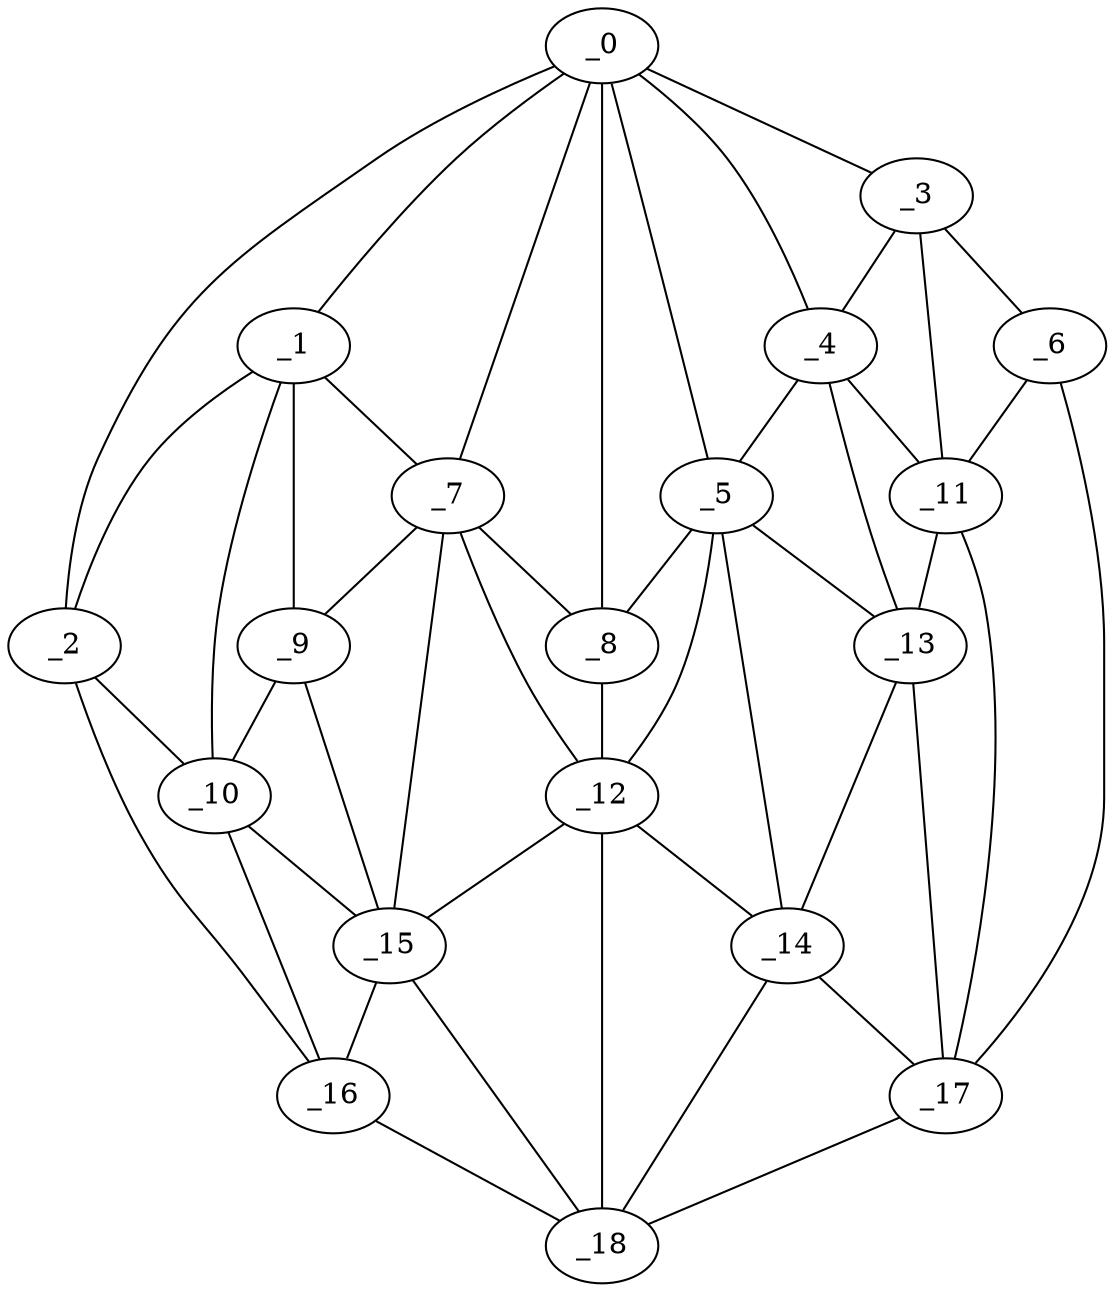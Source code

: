graph "obj52__315.gxl" {
	_0	 [x=66,
		y=84];
	_1	 [x=69,
		y=89];
	_0 -- _1	 [valence=2];
	_2	 [x=70,
		y=124];
	_0 -- _2	 [valence=1];
	_3	 [x=71,
		y=33];
	_0 -- _3	 [valence=1];
	_4	 [x=71,
		y=42];
	_0 -- _4	 [valence=2];
	_5	 [x=72,
		y=53];
	_0 -- _5	 [valence=2];
	_7	 [x=78,
		y=75];
	_0 -- _7	 [valence=2];
	_8	 [x=79,
		y=67];
	_0 -- _8	 [valence=2];
	_1 -- _2	 [valence=1];
	_1 -- _7	 [valence=1];
	_9	 [x=79,
		y=91];
	_1 -- _9	 [valence=2];
	_10	 [x=80,
		y=98];
	_1 -- _10	 [valence=1];
	_2 -- _10	 [valence=1];
	_16	 [x=91,
		y=116];
	_2 -- _16	 [valence=1];
	_3 -- _4	 [valence=2];
	_6	 [x=77,
		y=4];
	_3 -- _6	 [valence=1];
	_11	 [x=82,
		y=29];
	_3 -- _11	 [valence=2];
	_4 -- _5	 [valence=1];
	_4 -- _11	 [valence=2];
	_13	 [x=87,
		y=44];
	_4 -- _13	 [valence=2];
	_5 -- _8	 [valence=1];
	_12	 [x=86,
		y=57];
	_5 -- _12	 [valence=2];
	_5 -- _13	 [valence=2];
	_14	 [x=89,
		y=48];
	_5 -- _14	 [valence=2];
	_6 -- _11	 [valence=2];
	_17	 [x=92,
		y=3];
	_6 -- _17	 [valence=1];
	_7 -- _8	 [valence=1];
	_7 -- _9	 [valence=2];
	_7 -- _12	 [valence=2];
	_15	 [x=91,
		y=105];
	_7 -- _15	 [valence=2];
	_8 -- _12	 [valence=2];
	_9 -- _10	 [valence=2];
	_9 -- _15	 [valence=2];
	_10 -- _15	 [valence=1];
	_10 -- _16	 [valence=2];
	_11 -- _13	 [valence=2];
	_11 -- _17	 [valence=1];
	_12 -- _14	 [valence=1];
	_12 -- _15	 [valence=2];
	_18	 [x=95,
		y=111];
	_12 -- _18	 [valence=1];
	_13 -- _14	 [valence=1];
	_13 -- _17	 [valence=2];
	_14 -- _17	 [valence=2];
	_14 -- _18	 [valence=1];
	_15 -- _16	 [valence=1];
	_15 -- _18	 [valence=2];
	_16 -- _18	 [valence=1];
	_17 -- _18	 [valence=1];
}
